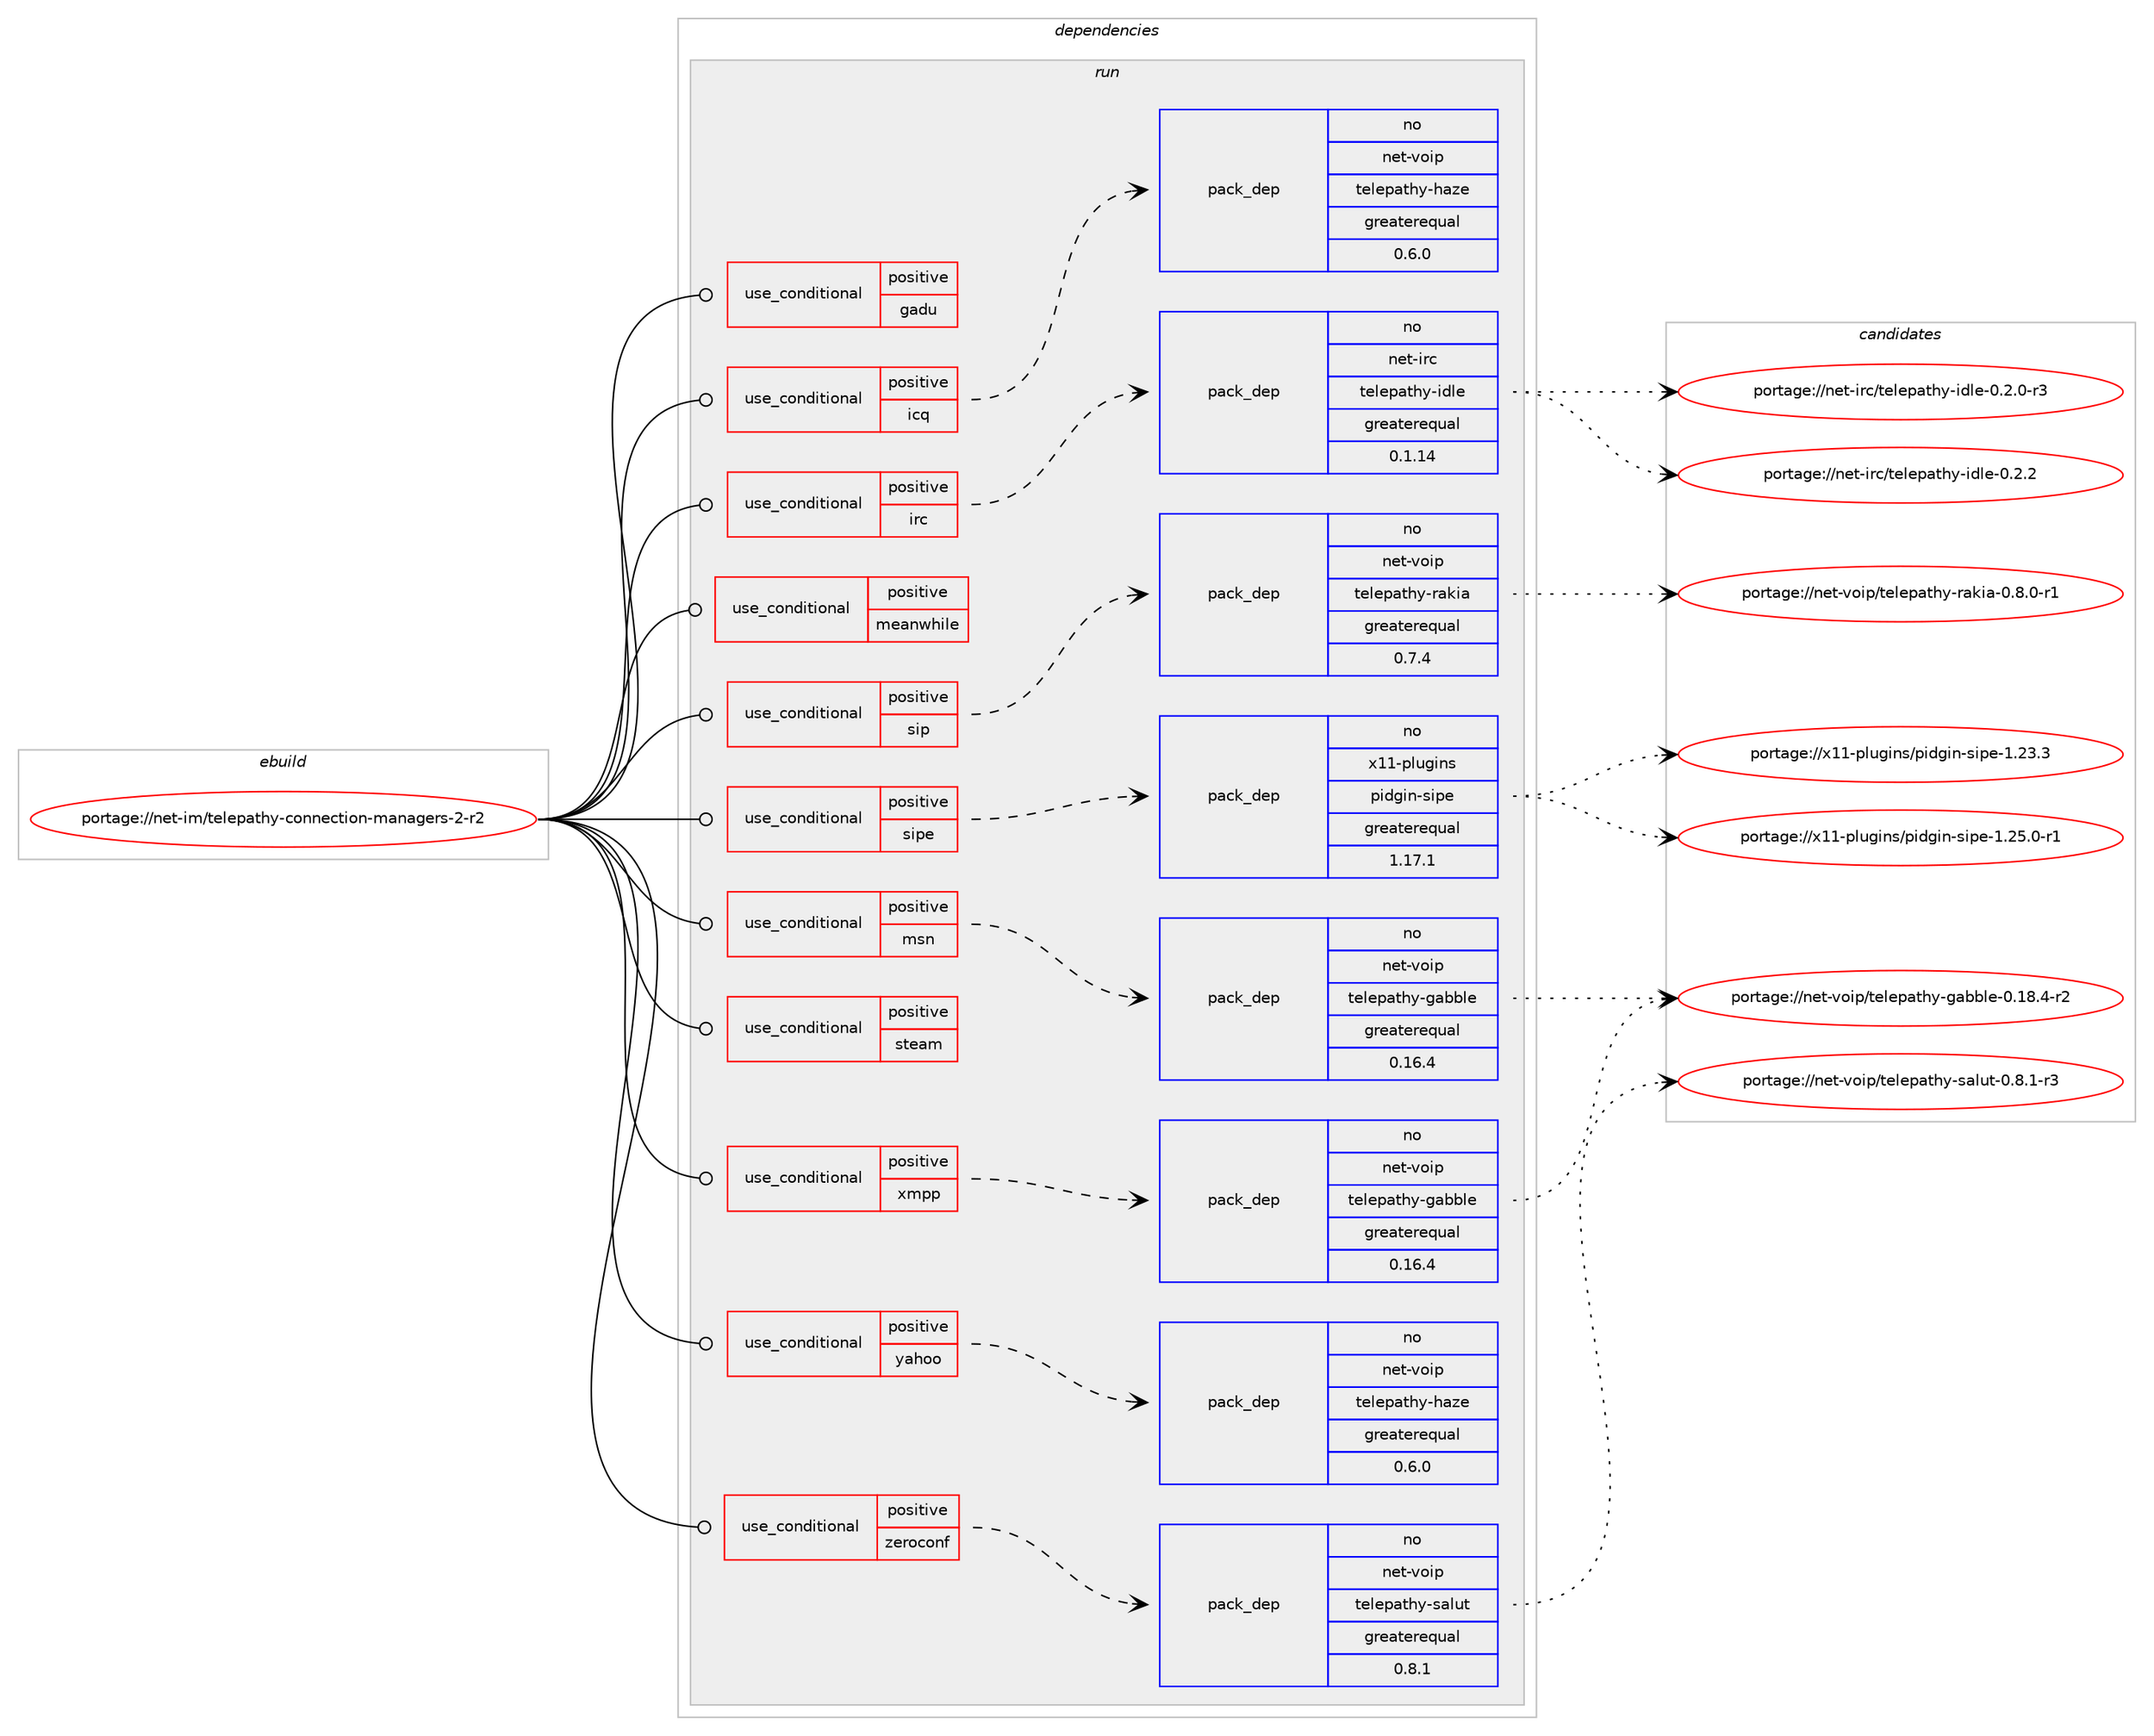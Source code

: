 digraph prolog {

# *************
# Graph options
# *************

newrank=true;
concentrate=true;
compound=true;
graph [rankdir=LR,fontname=Helvetica,fontsize=10,ranksep=1.5];#, ranksep=2.5, nodesep=0.2];
edge  [arrowhead=vee];
node  [fontname=Helvetica,fontsize=10];

# **********
# The ebuild
# **********

subgraph cluster_leftcol {
color=gray;
rank=same;
label=<<i>ebuild</i>>;
id [label="portage://net-im/telepathy-connection-managers-2-r2", color=red, width=4, href="../net-im/telepathy-connection-managers-2-r2.svg"];
}

# ****************
# The dependencies
# ****************

subgraph cluster_midcol {
color=gray;
label=<<i>dependencies</i>>;
subgraph cluster_compile {
fillcolor="#eeeeee";
style=filled;
label=<<i>compile</i>>;
}
subgraph cluster_compileandrun {
fillcolor="#eeeeee";
style=filled;
label=<<i>compile and run</i>>;
}
subgraph cluster_run {
fillcolor="#eeeeee";
style=filled;
label=<<i>run</i>>;
subgraph cond25 {
dependency73 [label=<<TABLE BORDER="0" CELLBORDER="1" CELLSPACING="0" CELLPADDING="4"><TR><TD ROWSPAN="3" CELLPADDING="10">use_conditional</TD></TR><TR><TD>positive</TD></TR><TR><TD>gadu</TD></TR></TABLE>>, shape=none, color=red];
# *** BEGIN UNKNOWN DEPENDENCY TYPE (TODO) ***
# dependency73 -> package_dependency(portage://net-im/telepathy-connection-managers-2-r2,run,no,net-im,pidgin,none,[,,],[],[use(enable(gadu),none)])
# *** END UNKNOWN DEPENDENCY TYPE (TODO) ***

# *** BEGIN UNKNOWN DEPENDENCY TYPE (TODO) ***
# dependency73 -> package_dependency(portage://net-im/telepathy-connection-managers-2-r2,run,no,net-voip,telepathy-haze,none,[,,],[],[])
# *** END UNKNOWN DEPENDENCY TYPE (TODO) ***

}
id:e -> dependency73:w [weight=20,style="solid",arrowhead="odot"];
subgraph cond26 {
dependency74 [label=<<TABLE BORDER="0" CELLBORDER="1" CELLSPACING="0" CELLPADDING="4"><TR><TD ROWSPAN="3" CELLPADDING="10">use_conditional</TD></TR><TR><TD>positive</TD></TR><TR><TD>icq</TD></TR></TABLE>>, shape=none, color=red];
subgraph pack46 {
dependency75 [label=<<TABLE BORDER="0" CELLBORDER="1" CELLSPACING="0" CELLPADDING="4" WIDTH="220"><TR><TD ROWSPAN="6" CELLPADDING="30">pack_dep</TD></TR><TR><TD WIDTH="110">no</TD></TR><TR><TD>net-voip</TD></TR><TR><TD>telepathy-haze</TD></TR><TR><TD>greaterequal</TD></TR><TR><TD>0.6.0</TD></TR></TABLE>>, shape=none, color=blue];
}
dependency74:e -> dependency75:w [weight=20,style="dashed",arrowhead="vee"];
}
id:e -> dependency74:w [weight=20,style="solid",arrowhead="odot"];
subgraph cond27 {
dependency76 [label=<<TABLE BORDER="0" CELLBORDER="1" CELLSPACING="0" CELLPADDING="4"><TR><TD ROWSPAN="3" CELLPADDING="10">use_conditional</TD></TR><TR><TD>positive</TD></TR><TR><TD>irc</TD></TR></TABLE>>, shape=none, color=red];
subgraph pack47 {
dependency77 [label=<<TABLE BORDER="0" CELLBORDER="1" CELLSPACING="0" CELLPADDING="4" WIDTH="220"><TR><TD ROWSPAN="6" CELLPADDING="30">pack_dep</TD></TR><TR><TD WIDTH="110">no</TD></TR><TR><TD>net-irc</TD></TR><TR><TD>telepathy-idle</TD></TR><TR><TD>greaterequal</TD></TR><TR><TD>0.1.14</TD></TR></TABLE>>, shape=none, color=blue];
}
dependency76:e -> dependency77:w [weight=20,style="dashed",arrowhead="vee"];
}
id:e -> dependency76:w [weight=20,style="solid",arrowhead="odot"];
subgraph cond28 {
dependency78 [label=<<TABLE BORDER="0" CELLBORDER="1" CELLSPACING="0" CELLPADDING="4"><TR><TD ROWSPAN="3" CELLPADDING="10">use_conditional</TD></TR><TR><TD>positive</TD></TR><TR><TD>meanwhile</TD></TR></TABLE>>, shape=none, color=red];
# *** BEGIN UNKNOWN DEPENDENCY TYPE (TODO) ***
# dependency78 -> package_dependency(portage://net-im/telepathy-connection-managers-2-r2,run,no,net-im,pidgin,none,[,,],[],[use(enable(meanwhile),none)])
# *** END UNKNOWN DEPENDENCY TYPE (TODO) ***

# *** BEGIN UNKNOWN DEPENDENCY TYPE (TODO) ***
# dependency78 -> package_dependency(portage://net-im/telepathy-connection-managers-2-r2,run,no,net-voip,telepathy-haze,none,[,,],[],[])
# *** END UNKNOWN DEPENDENCY TYPE (TODO) ***

}
id:e -> dependency78:w [weight=20,style="solid",arrowhead="odot"];
subgraph cond29 {
dependency79 [label=<<TABLE BORDER="0" CELLBORDER="1" CELLSPACING="0" CELLPADDING="4"><TR><TD ROWSPAN="3" CELLPADDING="10">use_conditional</TD></TR><TR><TD>positive</TD></TR><TR><TD>msn</TD></TR></TABLE>>, shape=none, color=red];
subgraph pack48 {
dependency80 [label=<<TABLE BORDER="0" CELLBORDER="1" CELLSPACING="0" CELLPADDING="4" WIDTH="220"><TR><TD ROWSPAN="6" CELLPADDING="30">pack_dep</TD></TR><TR><TD WIDTH="110">no</TD></TR><TR><TD>net-voip</TD></TR><TR><TD>telepathy-gabble</TD></TR><TR><TD>greaterequal</TD></TR><TR><TD>0.16.4</TD></TR></TABLE>>, shape=none, color=blue];
}
dependency79:e -> dependency80:w [weight=20,style="dashed",arrowhead="vee"];
}
id:e -> dependency79:w [weight=20,style="solid",arrowhead="odot"];
subgraph cond30 {
dependency81 [label=<<TABLE BORDER="0" CELLBORDER="1" CELLSPACING="0" CELLPADDING="4"><TR><TD ROWSPAN="3" CELLPADDING="10">use_conditional</TD></TR><TR><TD>positive</TD></TR><TR><TD>sip</TD></TR></TABLE>>, shape=none, color=red];
subgraph pack49 {
dependency82 [label=<<TABLE BORDER="0" CELLBORDER="1" CELLSPACING="0" CELLPADDING="4" WIDTH="220"><TR><TD ROWSPAN="6" CELLPADDING="30">pack_dep</TD></TR><TR><TD WIDTH="110">no</TD></TR><TR><TD>net-voip</TD></TR><TR><TD>telepathy-rakia</TD></TR><TR><TD>greaterequal</TD></TR><TR><TD>0.7.4</TD></TR></TABLE>>, shape=none, color=blue];
}
dependency81:e -> dependency82:w [weight=20,style="dashed",arrowhead="vee"];
}
id:e -> dependency81:w [weight=20,style="solid",arrowhead="odot"];
subgraph cond31 {
dependency83 [label=<<TABLE BORDER="0" CELLBORDER="1" CELLSPACING="0" CELLPADDING="4"><TR><TD ROWSPAN="3" CELLPADDING="10">use_conditional</TD></TR><TR><TD>positive</TD></TR><TR><TD>sipe</TD></TR></TABLE>>, shape=none, color=red];
subgraph pack50 {
dependency84 [label=<<TABLE BORDER="0" CELLBORDER="1" CELLSPACING="0" CELLPADDING="4" WIDTH="220"><TR><TD ROWSPAN="6" CELLPADDING="30">pack_dep</TD></TR><TR><TD WIDTH="110">no</TD></TR><TR><TD>x11-plugins</TD></TR><TR><TD>pidgin-sipe</TD></TR><TR><TD>greaterequal</TD></TR><TR><TD>1.17.1</TD></TR></TABLE>>, shape=none, color=blue];
}
dependency83:e -> dependency84:w [weight=20,style="dashed",arrowhead="vee"];
}
id:e -> dependency83:w [weight=20,style="solid",arrowhead="odot"];
subgraph cond32 {
dependency85 [label=<<TABLE BORDER="0" CELLBORDER="1" CELLSPACING="0" CELLPADDING="4"><TR><TD ROWSPAN="3" CELLPADDING="10">use_conditional</TD></TR><TR><TD>positive</TD></TR><TR><TD>steam</TD></TR></TABLE>>, shape=none, color=red];
# *** BEGIN UNKNOWN DEPENDENCY TYPE (TODO) ***
# dependency85 -> package_dependency(portage://net-im/telepathy-connection-managers-2-r2,run,no,x11-plugins,pidgin-opensteamworks,none,[,,],[],[])
# *** END UNKNOWN DEPENDENCY TYPE (TODO) ***

# *** BEGIN UNKNOWN DEPENDENCY TYPE (TODO) ***
# dependency85 -> package_dependency(portage://net-im/telepathy-connection-managers-2-r2,run,no,net-voip,telepathy-haze,none,[,,],[],[])
# *** END UNKNOWN DEPENDENCY TYPE (TODO) ***

}
id:e -> dependency85:w [weight=20,style="solid",arrowhead="odot"];
subgraph cond33 {
dependency86 [label=<<TABLE BORDER="0" CELLBORDER="1" CELLSPACING="0" CELLPADDING="4"><TR><TD ROWSPAN="3" CELLPADDING="10">use_conditional</TD></TR><TR><TD>positive</TD></TR><TR><TD>xmpp</TD></TR></TABLE>>, shape=none, color=red];
subgraph pack51 {
dependency87 [label=<<TABLE BORDER="0" CELLBORDER="1" CELLSPACING="0" CELLPADDING="4" WIDTH="220"><TR><TD ROWSPAN="6" CELLPADDING="30">pack_dep</TD></TR><TR><TD WIDTH="110">no</TD></TR><TR><TD>net-voip</TD></TR><TR><TD>telepathy-gabble</TD></TR><TR><TD>greaterequal</TD></TR><TR><TD>0.16.4</TD></TR></TABLE>>, shape=none, color=blue];
}
dependency86:e -> dependency87:w [weight=20,style="dashed",arrowhead="vee"];
}
id:e -> dependency86:w [weight=20,style="solid",arrowhead="odot"];
subgraph cond34 {
dependency88 [label=<<TABLE BORDER="0" CELLBORDER="1" CELLSPACING="0" CELLPADDING="4"><TR><TD ROWSPAN="3" CELLPADDING="10">use_conditional</TD></TR><TR><TD>positive</TD></TR><TR><TD>yahoo</TD></TR></TABLE>>, shape=none, color=red];
subgraph pack52 {
dependency89 [label=<<TABLE BORDER="0" CELLBORDER="1" CELLSPACING="0" CELLPADDING="4" WIDTH="220"><TR><TD ROWSPAN="6" CELLPADDING="30">pack_dep</TD></TR><TR><TD WIDTH="110">no</TD></TR><TR><TD>net-voip</TD></TR><TR><TD>telepathy-haze</TD></TR><TR><TD>greaterequal</TD></TR><TR><TD>0.6.0</TD></TR></TABLE>>, shape=none, color=blue];
}
dependency88:e -> dependency89:w [weight=20,style="dashed",arrowhead="vee"];
}
id:e -> dependency88:w [weight=20,style="solid",arrowhead="odot"];
subgraph cond35 {
dependency90 [label=<<TABLE BORDER="0" CELLBORDER="1" CELLSPACING="0" CELLPADDING="4"><TR><TD ROWSPAN="3" CELLPADDING="10">use_conditional</TD></TR><TR><TD>positive</TD></TR><TR><TD>zeroconf</TD></TR></TABLE>>, shape=none, color=red];
subgraph pack53 {
dependency91 [label=<<TABLE BORDER="0" CELLBORDER="1" CELLSPACING="0" CELLPADDING="4" WIDTH="220"><TR><TD ROWSPAN="6" CELLPADDING="30">pack_dep</TD></TR><TR><TD WIDTH="110">no</TD></TR><TR><TD>net-voip</TD></TR><TR><TD>telepathy-salut</TD></TR><TR><TD>greaterequal</TD></TR><TR><TD>0.8.1</TD></TR></TABLE>>, shape=none, color=blue];
}
dependency90:e -> dependency91:w [weight=20,style="dashed",arrowhead="vee"];
}
id:e -> dependency90:w [weight=20,style="solid",arrowhead="odot"];
}
}

# **************
# The candidates
# **************

subgraph cluster_choices {
rank=same;
color=gray;
label=<<i>candidates</i>>;

subgraph choice46 {
color=black;
nodesep=1;
}
subgraph choice47 {
color=black;
nodesep=1;
choice11010111645105114994711610110810111297116104121451051001081014548465046484511451 [label="portage://net-irc/telepathy-idle-0.2.0-r3", color=red, width=4,href="../net-irc/telepathy-idle-0.2.0-r3.svg"];
choice1101011164510511499471161011081011129711610412145105100108101454846504650 [label="portage://net-irc/telepathy-idle-0.2.2", color=red, width=4,href="../net-irc/telepathy-idle-0.2.2.svg"];
dependency77:e -> choice11010111645105114994711610110810111297116104121451051001081014548465046484511451:w [style=dotted,weight="100"];
dependency77:e -> choice1101011164510511499471161011081011129711610412145105100108101454846504650:w [style=dotted,weight="100"];
}
subgraph choice48 {
color=black;
nodesep=1;
choice11010111645118111105112471161011081011129711610412145103979898108101454846495646524511450 [label="portage://net-voip/telepathy-gabble-0.18.4-r2", color=red, width=4,href="../net-voip/telepathy-gabble-0.18.4-r2.svg"];
dependency80:e -> choice11010111645118111105112471161011081011129711610412145103979898108101454846495646524511450:w [style=dotted,weight="100"];
}
subgraph choice49 {
color=black;
nodesep=1;
choice1101011164511811110511247116101108101112971161041214511497107105974548465646484511449 [label="portage://net-voip/telepathy-rakia-0.8.0-r1", color=red, width=4,href="../net-voip/telepathy-rakia-0.8.0-r1.svg"];
dependency82:e -> choice1101011164511811110511247116101108101112971161041214511497107105974548465646484511449:w [style=dotted,weight="100"];
}
subgraph choice50 {
color=black;
nodesep=1;
choice120494945112108117103105110115471121051001031051104511510511210145494650514651 [label="portage://x11-plugins/pidgin-sipe-1.23.3", color=red, width=4,href="../x11-plugins/pidgin-sipe-1.23.3.svg"];
choice1204949451121081171031051101154711210510010310511045115105112101454946505346484511449 [label="portage://x11-plugins/pidgin-sipe-1.25.0-r1", color=red, width=4,href="../x11-plugins/pidgin-sipe-1.25.0-r1.svg"];
dependency84:e -> choice120494945112108117103105110115471121051001031051104511510511210145494650514651:w [style=dotted,weight="100"];
dependency84:e -> choice1204949451121081171031051101154711210510010310511045115105112101454946505346484511449:w [style=dotted,weight="100"];
}
subgraph choice51 {
color=black;
nodesep=1;
choice11010111645118111105112471161011081011129711610412145103979898108101454846495646524511450 [label="portage://net-voip/telepathy-gabble-0.18.4-r2", color=red, width=4,href="../net-voip/telepathy-gabble-0.18.4-r2.svg"];
dependency87:e -> choice11010111645118111105112471161011081011129711610412145103979898108101454846495646524511450:w [style=dotted,weight="100"];
}
subgraph choice52 {
color=black;
nodesep=1;
}
subgraph choice53 {
color=black;
nodesep=1;
choice11010111645118111105112471161011081011129711610412145115971081171164548465646494511451 [label="portage://net-voip/telepathy-salut-0.8.1-r3", color=red, width=4,href="../net-voip/telepathy-salut-0.8.1-r3.svg"];
dependency91:e -> choice11010111645118111105112471161011081011129711610412145115971081171164548465646494511451:w [style=dotted,weight="100"];
}
}

}
